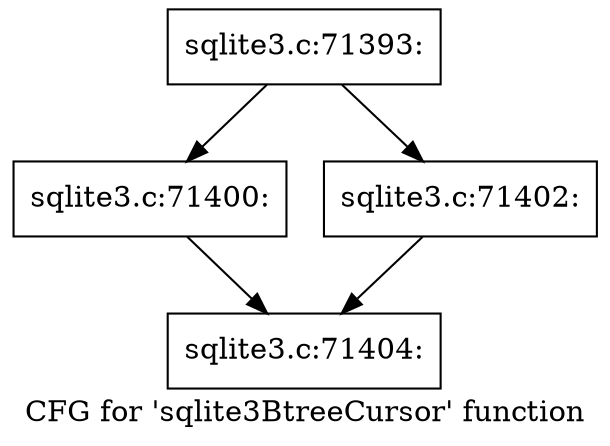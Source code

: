 digraph "CFG for 'sqlite3BtreeCursor' function" {
	label="CFG for 'sqlite3BtreeCursor' function";

	Node0x55c0f7fc72c0 [shape=record,label="{sqlite3.c:71393:}"];
	Node0x55c0f7fc72c0 -> Node0x55c0f7fc8c60;
	Node0x55c0f7fc72c0 -> Node0x55c0f7fc8d00;
	Node0x55c0f7fc8c60 [shape=record,label="{sqlite3.c:71400:}"];
	Node0x55c0f7fc8c60 -> Node0x55c0f7fc73b0;
	Node0x55c0f7fc8d00 [shape=record,label="{sqlite3.c:71402:}"];
	Node0x55c0f7fc8d00 -> Node0x55c0f7fc73b0;
	Node0x55c0f7fc73b0 [shape=record,label="{sqlite3.c:71404:}"];
}
